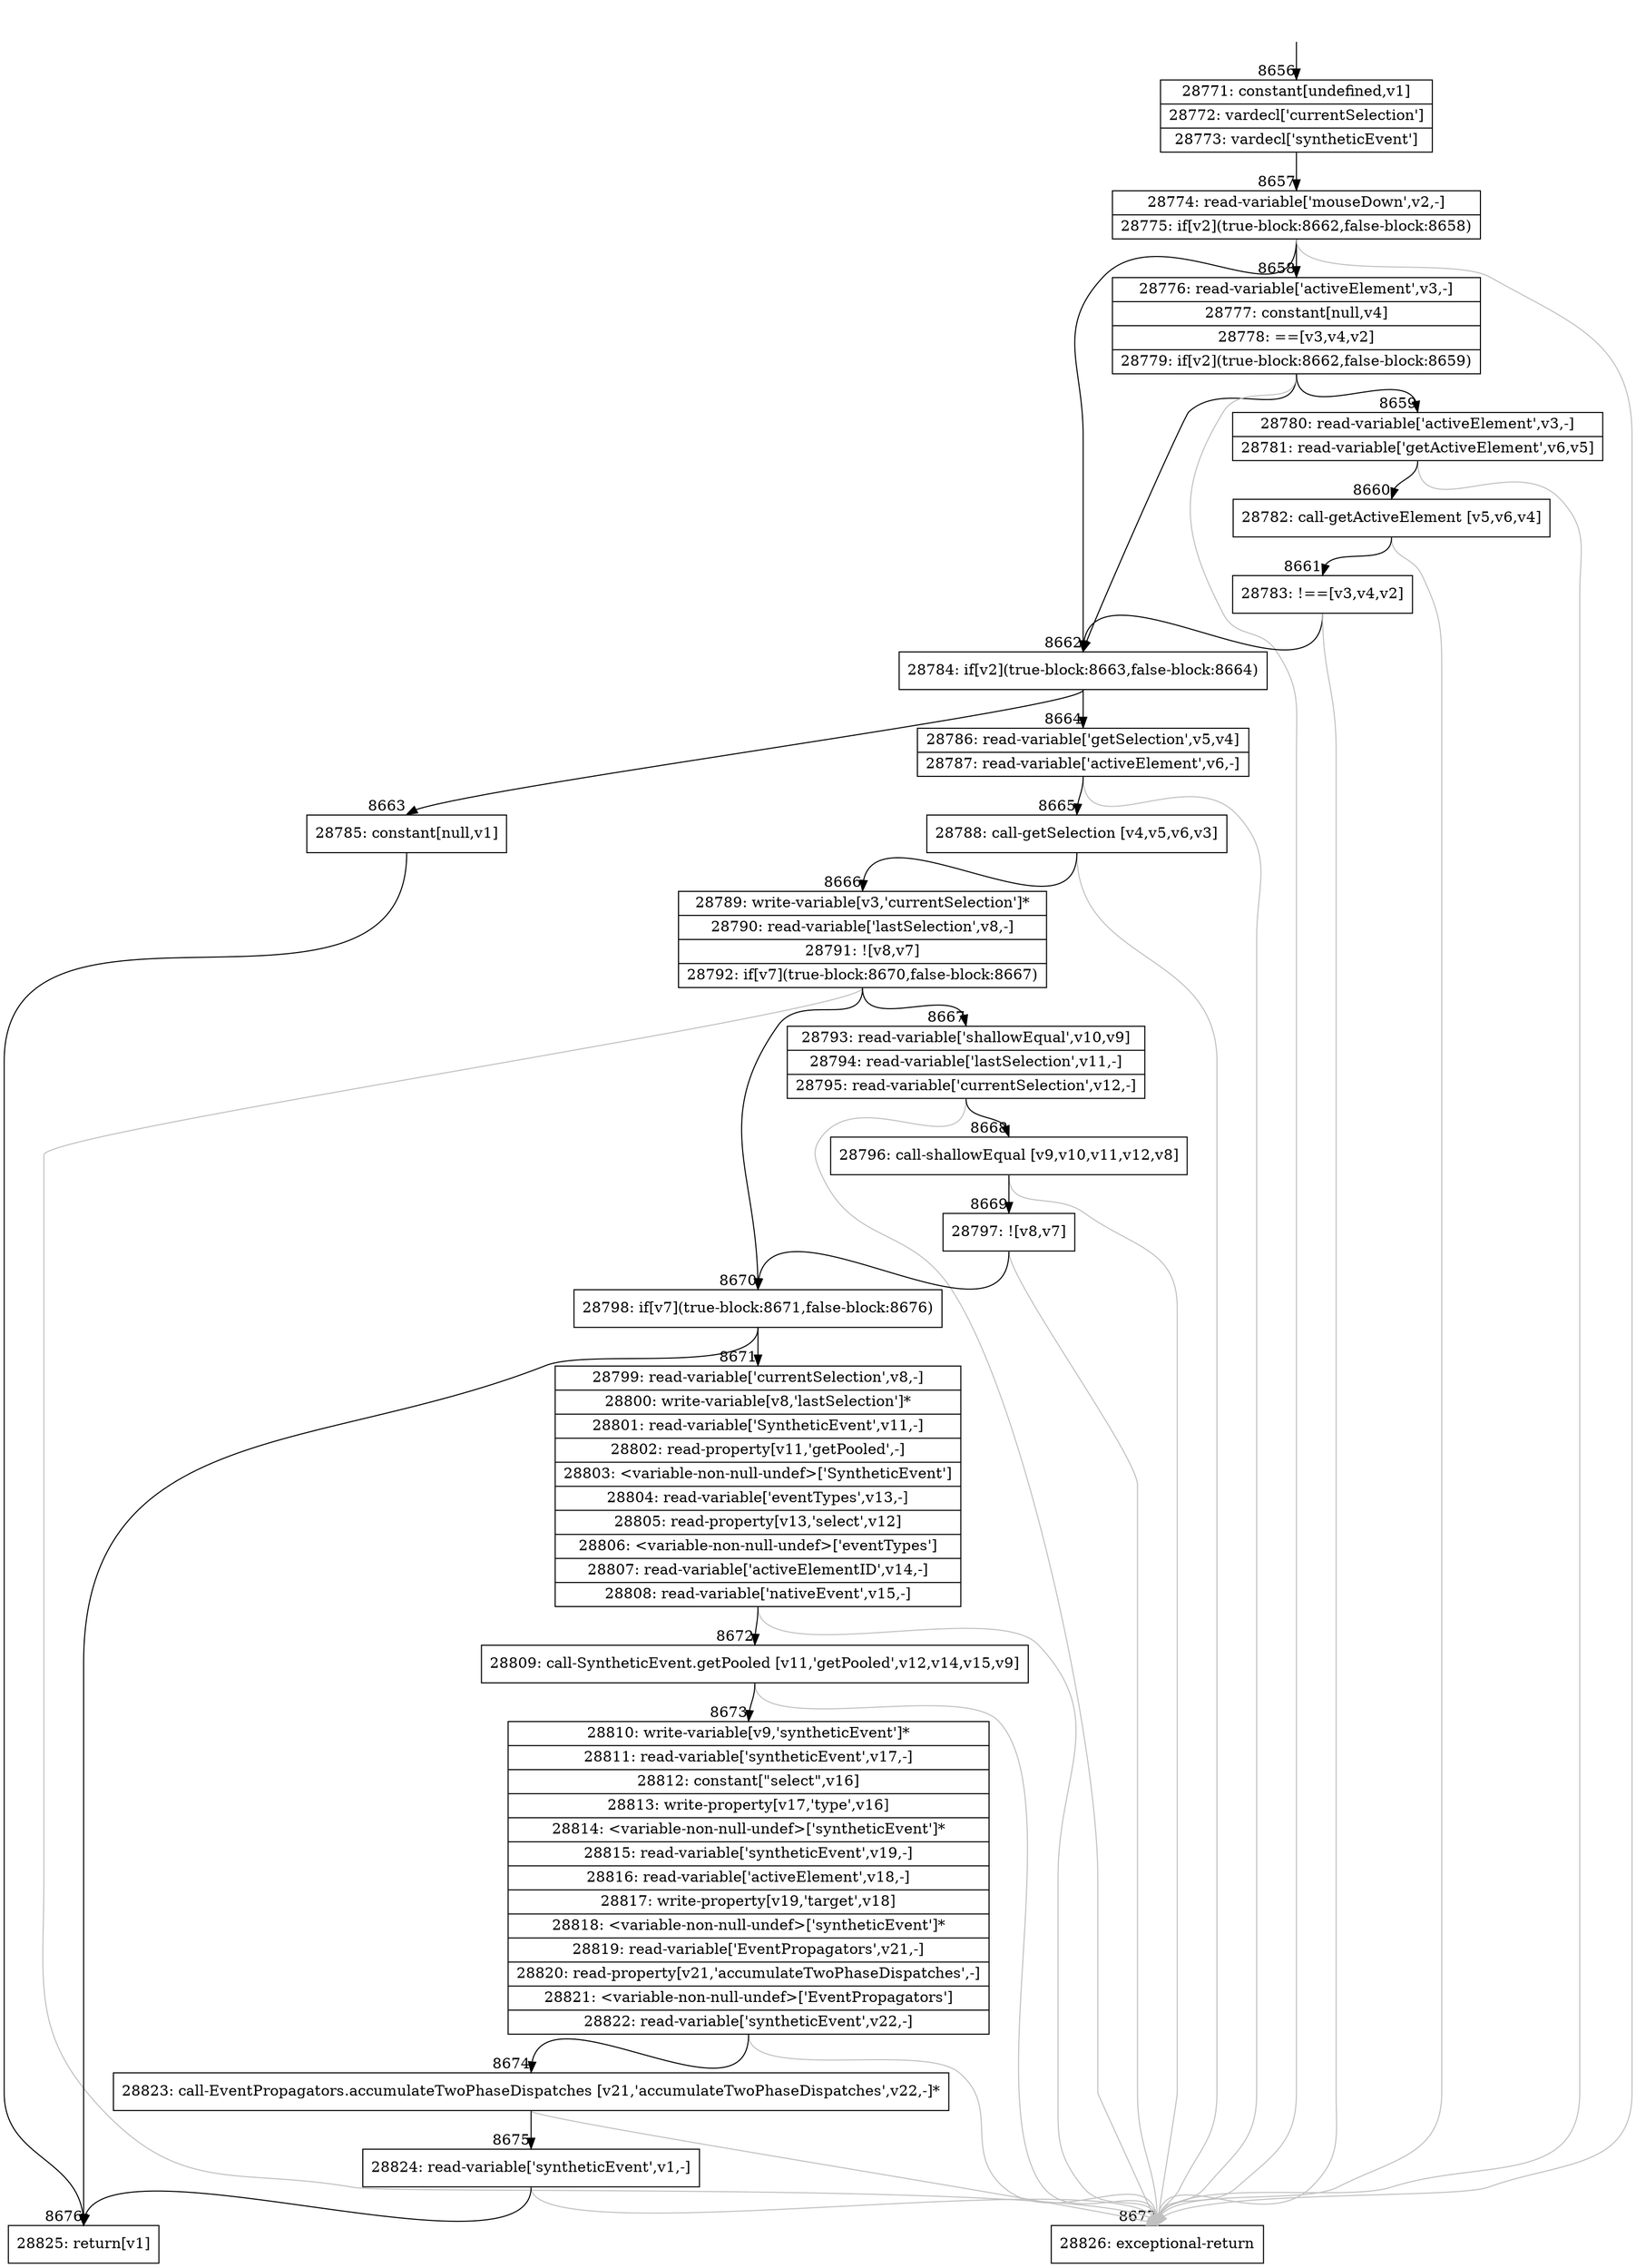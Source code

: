 digraph {
rankdir="TD"
BB_entry639[shape=none,label=""];
BB_entry639 -> BB8656 [tailport=s, headport=n, headlabel="    8656"]
BB8656 [shape=record label="{28771: constant[undefined,v1]|28772: vardecl['currentSelection']|28773: vardecl['syntheticEvent']}" ] 
BB8656 -> BB8657 [tailport=s, headport=n, headlabel="      8657"]
BB8657 [shape=record label="{28774: read-variable['mouseDown',v2,-]|28775: if[v2](true-block:8662,false-block:8658)}" ] 
BB8657 -> BB8662 [tailport=s, headport=n, headlabel="      8662"]
BB8657 -> BB8658 [tailport=s, headport=n, headlabel="      8658"]
BB8657 -> BB8677 [tailport=s, headport=n, color=gray, headlabel="      8677"]
BB8658 [shape=record label="{28776: read-variable['activeElement',v3,-]|28777: constant[null,v4]|28778: ==[v3,v4,v2]|28779: if[v2](true-block:8662,false-block:8659)}" ] 
BB8658 -> BB8662 [tailport=s, headport=n]
BB8658 -> BB8659 [tailport=s, headport=n, headlabel="      8659"]
BB8658 -> BB8677 [tailport=s, headport=n, color=gray]
BB8659 [shape=record label="{28780: read-variable['activeElement',v3,-]|28781: read-variable['getActiveElement',v6,v5]}" ] 
BB8659 -> BB8660 [tailport=s, headport=n, headlabel="      8660"]
BB8659 -> BB8677 [tailport=s, headport=n, color=gray]
BB8660 [shape=record label="{28782: call-getActiveElement [v5,v6,v4]}" ] 
BB8660 -> BB8661 [tailport=s, headport=n, headlabel="      8661"]
BB8660 -> BB8677 [tailport=s, headport=n, color=gray]
BB8661 [shape=record label="{28783: !==[v3,v4,v2]}" ] 
BB8661 -> BB8662 [tailport=s, headport=n]
BB8661 -> BB8677 [tailport=s, headport=n, color=gray]
BB8662 [shape=record label="{28784: if[v2](true-block:8663,false-block:8664)}" ] 
BB8662 -> BB8663 [tailport=s, headport=n, headlabel="      8663"]
BB8662 -> BB8664 [tailport=s, headport=n, headlabel="      8664"]
BB8663 [shape=record label="{28785: constant[null,v1]}" ] 
BB8663 -> BB8676 [tailport=s, headport=n, headlabel="      8676"]
BB8664 [shape=record label="{28786: read-variable['getSelection',v5,v4]|28787: read-variable['activeElement',v6,-]}" ] 
BB8664 -> BB8665 [tailport=s, headport=n, headlabel="      8665"]
BB8664 -> BB8677 [tailport=s, headport=n, color=gray]
BB8665 [shape=record label="{28788: call-getSelection [v4,v5,v6,v3]}" ] 
BB8665 -> BB8666 [tailport=s, headport=n, headlabel="      8666"]
BB8665 -> BB8677 [tailport=s, headport=n, color=gray]
BB8666 [shape=record label="{28789: write-variable[v3,'currentSelection']*|28790: read-variable['lastSelection',v8,-]|28791: ![v8,v7]|28792: if[v7](true-block:8670,false-block:8667)}" ] 
BB8666 -> BB8670 [tailport=s, headport=n, headlabel="      8670"]
BB8666 -> BB8667 [tailport=s, headport=n, headlabel="      8667"]
BB8666 -> BB8677 [tailport=s, headport=n, color=gray]
BB8667 [shape=record label="{28793: read-variable['shallowEqual',v10,v9]|28794: read-variable['lastSelection',v11,-]|28795: read-variable['currentSelection',v12,-]}" ] 
BB8667 -> BB8668 [tailport=s, headport=n, headlabel="      8668"]
BB8667 -> BB8677 [tailport=s, headport=n, color=gray]
BB8668 [shape=record label="{28796: call-shallowEqual [v9,v10,v11,v12,v8]}" ] 
BB8668 -> BB8669 [tailport=s, headport=n, headlabel="      8669"]
BB8668 -> BB8677 [tailport=s, headport=n, color=gray]
BB8669 [shape=record label="{28797: ![v8,v7]}" ] 
BB8669 -> BB8670 [tailport=s, headport=n]
BB8669 -> BB8677 [tailport=s, headport=n, color=gray]
BB8670 [shape=record label="{28798: if[v7](true-block:8671,false-block:8676)}" ] 
BB8670 -> BB8671 [tailport=s, headport=n, headlabel="      8671"]
BB8670 -> BB8676 [tailport=s, headport=n]
BB8671 [shape=record label="{28799: read-variable['currentSelection',v8,-]|28800: write-variable[v8,'lastSelection']*|28801: read-variable['SyntheticEvent',v11,-]|28802: read-property[v11,'getPooled',-]|28803: \<variable-non-null-undef\>['SyntheticEvent']|28804: read-variable['eventTypes',v13,-]|28805: read-property[v13,'select',v12]|28806: \<variable-non-null-undef\>['eventTypes']|28807: read-variable['activeElementID',v14,-]|28808: read-variable['nativeEvent',v15,-]}" ] 
BB8671 -> BB8672 [tailport=s, headport=n, headlabel="      8672"]
BB8671 -> BB8677 [tailport=s, headport=n, color=gray]
BB8672 [shape=record label="{28809: call-SyntheticEvent.getPooled [v11,'getPooled',v12,v14,v15,v9]}" ] 
BB8672 -> BB8673 [tailport=s, headport=n, headlabel="      8673"]
BB8672 -> BB8677 [tailport=s, headport=n, color=gray]
BB8673 [shape=record label="{28810: write-variable[v9,'syntheticEvent']*|28811: read-variable['syntheticEvent',v17,-]|28812: constant[\"select\",v16]|28813: write-property[v17,'type',v16]|28814: \<variable-non-null-undef\>['syntheticEvent']*|28815: read-variable['syntheticEvent',v19,-]|28816: read-variable['activeElement',v18,-]|28817: write-property[v19,'target',v18]|28818: \<variable-non-null-undef\>['syntheticEvent']*|28819: read-variable['EventPropagators',v21,-]|28820: read-property[v21,'accumulateTwoPhaseDispatches',-]|28821: \<variable-non-null-undef\>['EventPropagators']|28822: read-variable['syntheticEvent',v22,-]}" ] 
BB8673 -> BB8674 [tailport=s, headport=n, headlabel="      8674"]
BB8673 -> BB8677 [tailport=s, headport=n, color=gray]
BB8674 [shape=record label="{28823: call-EventPropagators.accumulateTwoPhaseDispatches [v21,'accumulateTwoPhaseDispatches',v22,-]*}" ] 
BB8674 -> BB8675 [tailport=s, headport=n, headlabel="      8675"]
BB8674 -> BB8677 [tailport=s, headport=n, color=gray]
BB8675 [shape=record label="{28824: read-variable['syntheticEvent',v1,-]}" ] 
BB8675 -> BB8676 [tailport=s, headport=n]
BB8675 -> BB8677 [tailport=s, headport=n, color=gray]
BB8676 [shape=record label="{28825: return[v1]}" ] 
BB8677 [shape=record label="{28826: exceptional-return}" ] 
//#$~ 15257
}
